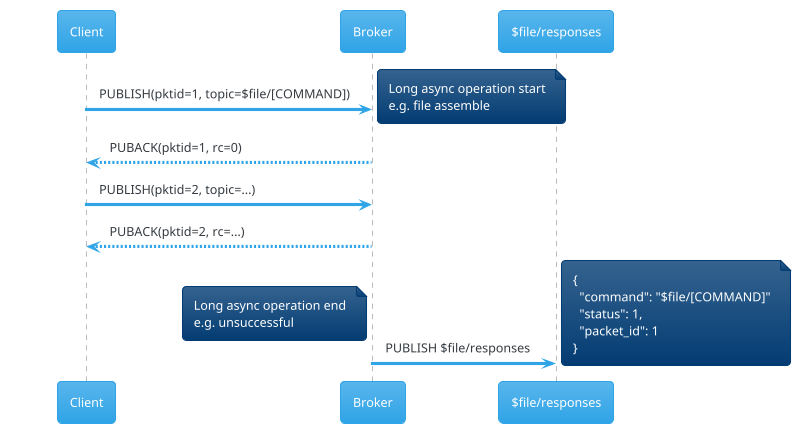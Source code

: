 @startuml
!theme cerulean
Client -> Broker: PUBLISH(pktid=1, topic=$file/[COMMAND])
note right
Long async operation start
e.g. file assemble
end note
Broker --> Client: PUBACK(pktid=1, rc=0)
Client -> Broker: PUBLISH(pktid=2, topic=...)
Broker --> Client: PUBACK(pktid=2, rc=...)
Broker -> "$file/responses": PUBLISH $file/responses
note left
Long async operation end
e.g. unsuccessful
end note
note right
{
  "command": "$file/[COMMAND]"
  "status": 1,
  "packet_id": 1
}
end note
@enduml
